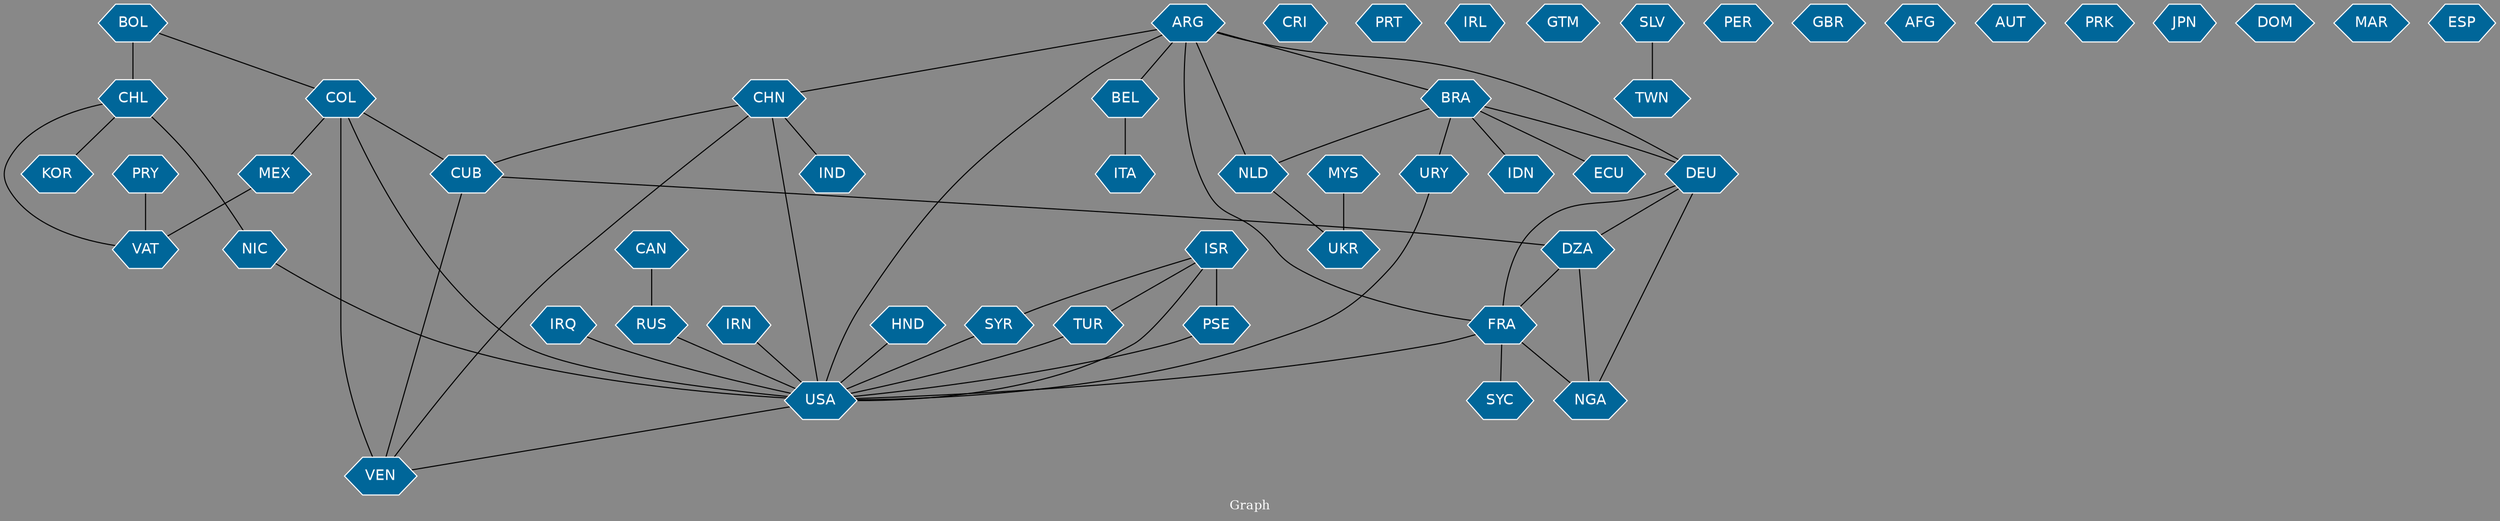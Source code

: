 // Countries together in item graph
graph {
	graph [bgcolor="#888888" fontcolor=white fontsize=12 label="Graph" outputorder=edgesfirst overlap=prism]
	node [color=white fillcolor="#006699" fontcolor=white fontname=Helvetica shape=hexagon style=filled]
	edge [arrowhead=open color=black fontcolor=white fontname=Courier fontsize=12]
		VEN [label=VEN]
		CHN [label=CHN]
		CHL [label=CHL]
		BRA [label=BRA]
		CRI [label=CRI]
		ISR [label=ISR]
		PRT [label=PRT]
		IRL [label=IRL]
		USA [label=USA]
		COL [label=COL]
		CUB [label=CUB]
		ECU [label=ECU]
		GTM [label=GTM]
		MEX [label=MEX]
		URY [label=URY]
		NLD [label=NLD]
		BOL [label=BOL]
		IND [label=IND]
		IRQ [label=IRQ]
		ARG [label=ARG]
		ITA [label=ITA]
		PSE [label=PSE]
		DEU [label=DEU]
		NIC [label=NIC]
		IRN [label=IRN]
		SYR [label=SYR]
		CAN [label=CAN]
		UKR [label=UKR]
		PRY [label=PRY]
		SYC [label=SYC]
		FRA [label=FRA]
		RUS [label=RUS]
		MYS [label=MYS]
		SLV [label=SLV]
		TWN [label=TWN]
		PER [label=PER]
		VAT [label=VAT]
		GBR [label=GBR]
		AFG [label=AFG]
		TUR [label=TUR]
		HND [label=HND]
		AUT [label=AUT]
		PRK [label=PRK]
		DZA [label=DZA]
		BEL [label=BEL]
		NGA [label=NGA]
		JPN [label=JPN]
		DOM [label=DOM]
		MAR [label=MAR]
		KOR [label=KOR]
		ESP [label=ESP]
		IDN [label=IDN]
			FRA -- USA [weight=1]
			SYR -- USA [weight=1]
			COL -- MEX [weight=1]
			CUB -- DZA [weight=1]
			ISR -- PSE [weight=11]
			HND -- USA [weight=1]
			COL -- CUB [weight=1]
			CHN -- USA [weight=1]
			BOL -- COL [weight=1]
			ISR -- SYR [weight=1]
			DEU -- FRA [weight=1]
			ARG -- BEL [weight=1]
			BRA -- ECU [weight=1]
			IRQ -- USA [weight=1]
			ARG -- USA [weight=1]
			PRY -- VAT [weight=1]
			URY -- USA [weight=1]
			ARG -- BRA [weight=1]
			DEU -- NGA [weight=1]
			BEL -- ITA [weight=1]
			CHN -- IND [weight=1]
			ISR -- TUR [weight=1]
			BRA -- IDN [weight=1]
			COL -- VEN [weight=3]
			CHL -- NIC [weight=1]
			DZA -- FRA [weight=1]
			CHL -- VAT [weight=1]
			CAN -- RUS [weight=1]
			CHL -- KOR [weight=1]
			RUS -- USA [weight=2]
			CHN -- VEN [weight=1]
			ARG -- FRA [weight=1]
			FRA -- SYC [weight=1]
			PSE -- USA [weight=1]
			DZA -- NGA [weight=1]
			USA -- VEN [weight=2]
			IRN -- USA [weight=1]
			DEU -- DZA [weight=1]
			FRA -- NGA [weight=1]
			ARG -- DEU [weight=1]
			ISR -- USA [weight=2]
			COL -- USA [weight=1]
			BOL -- CHL [weight=2]
			BRA -- NLD [weight=1]
			MEX -- VAT [weight=1]
			NIC -- USA [weight=1]
			MYS -- UKR [weight=3]
			TUR -- USA [weight=1]
			SLV -- TWN [weight=1]
			BRA -- URY [weight=2]
			NLD -- UKR [weight=1]
			ARG -- CHN [weight=1]
			ARG -- NLD [weight=1]
			CUB -- VEN [weight=1]
			CHN -- CUB [weight=1]
			BRA -- DEU [weight=2]
}